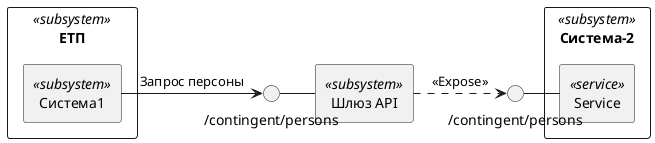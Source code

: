 @startuml
'https://raw.githubusercontent.com/dchizhikov/UML/master/startuml.puml

skinparam componentStyle uml2
skinparam componentStyle rectangle
hide @unlinked
'hide $iPOST

component "ЕТП" as system_1 <<subsystem>> {
[Система1] as system_1_1 <<subsystem>>
'component [MS.ARTEMIS_MOVER] as system_1_2 '<<subsystem>> {
'[EXT] as system_1_2_1 <<queue>>
'}
}
[Шлюз API] as GW <<subsystem>>
component [Система-2] as system_2 <<subsystem>> {
[Service] as system_2_1 <<service>>
}

'Интерфейсы
() "/contingent/persons" as iF_1
() "/contingent/persons" as iF_2

system_1_1 -> iF_1 : "Запрос персоны"
iF_1 - GW
GW .> iF_2: <<Expose>>
iF_2 - system_2_1

@enduml
